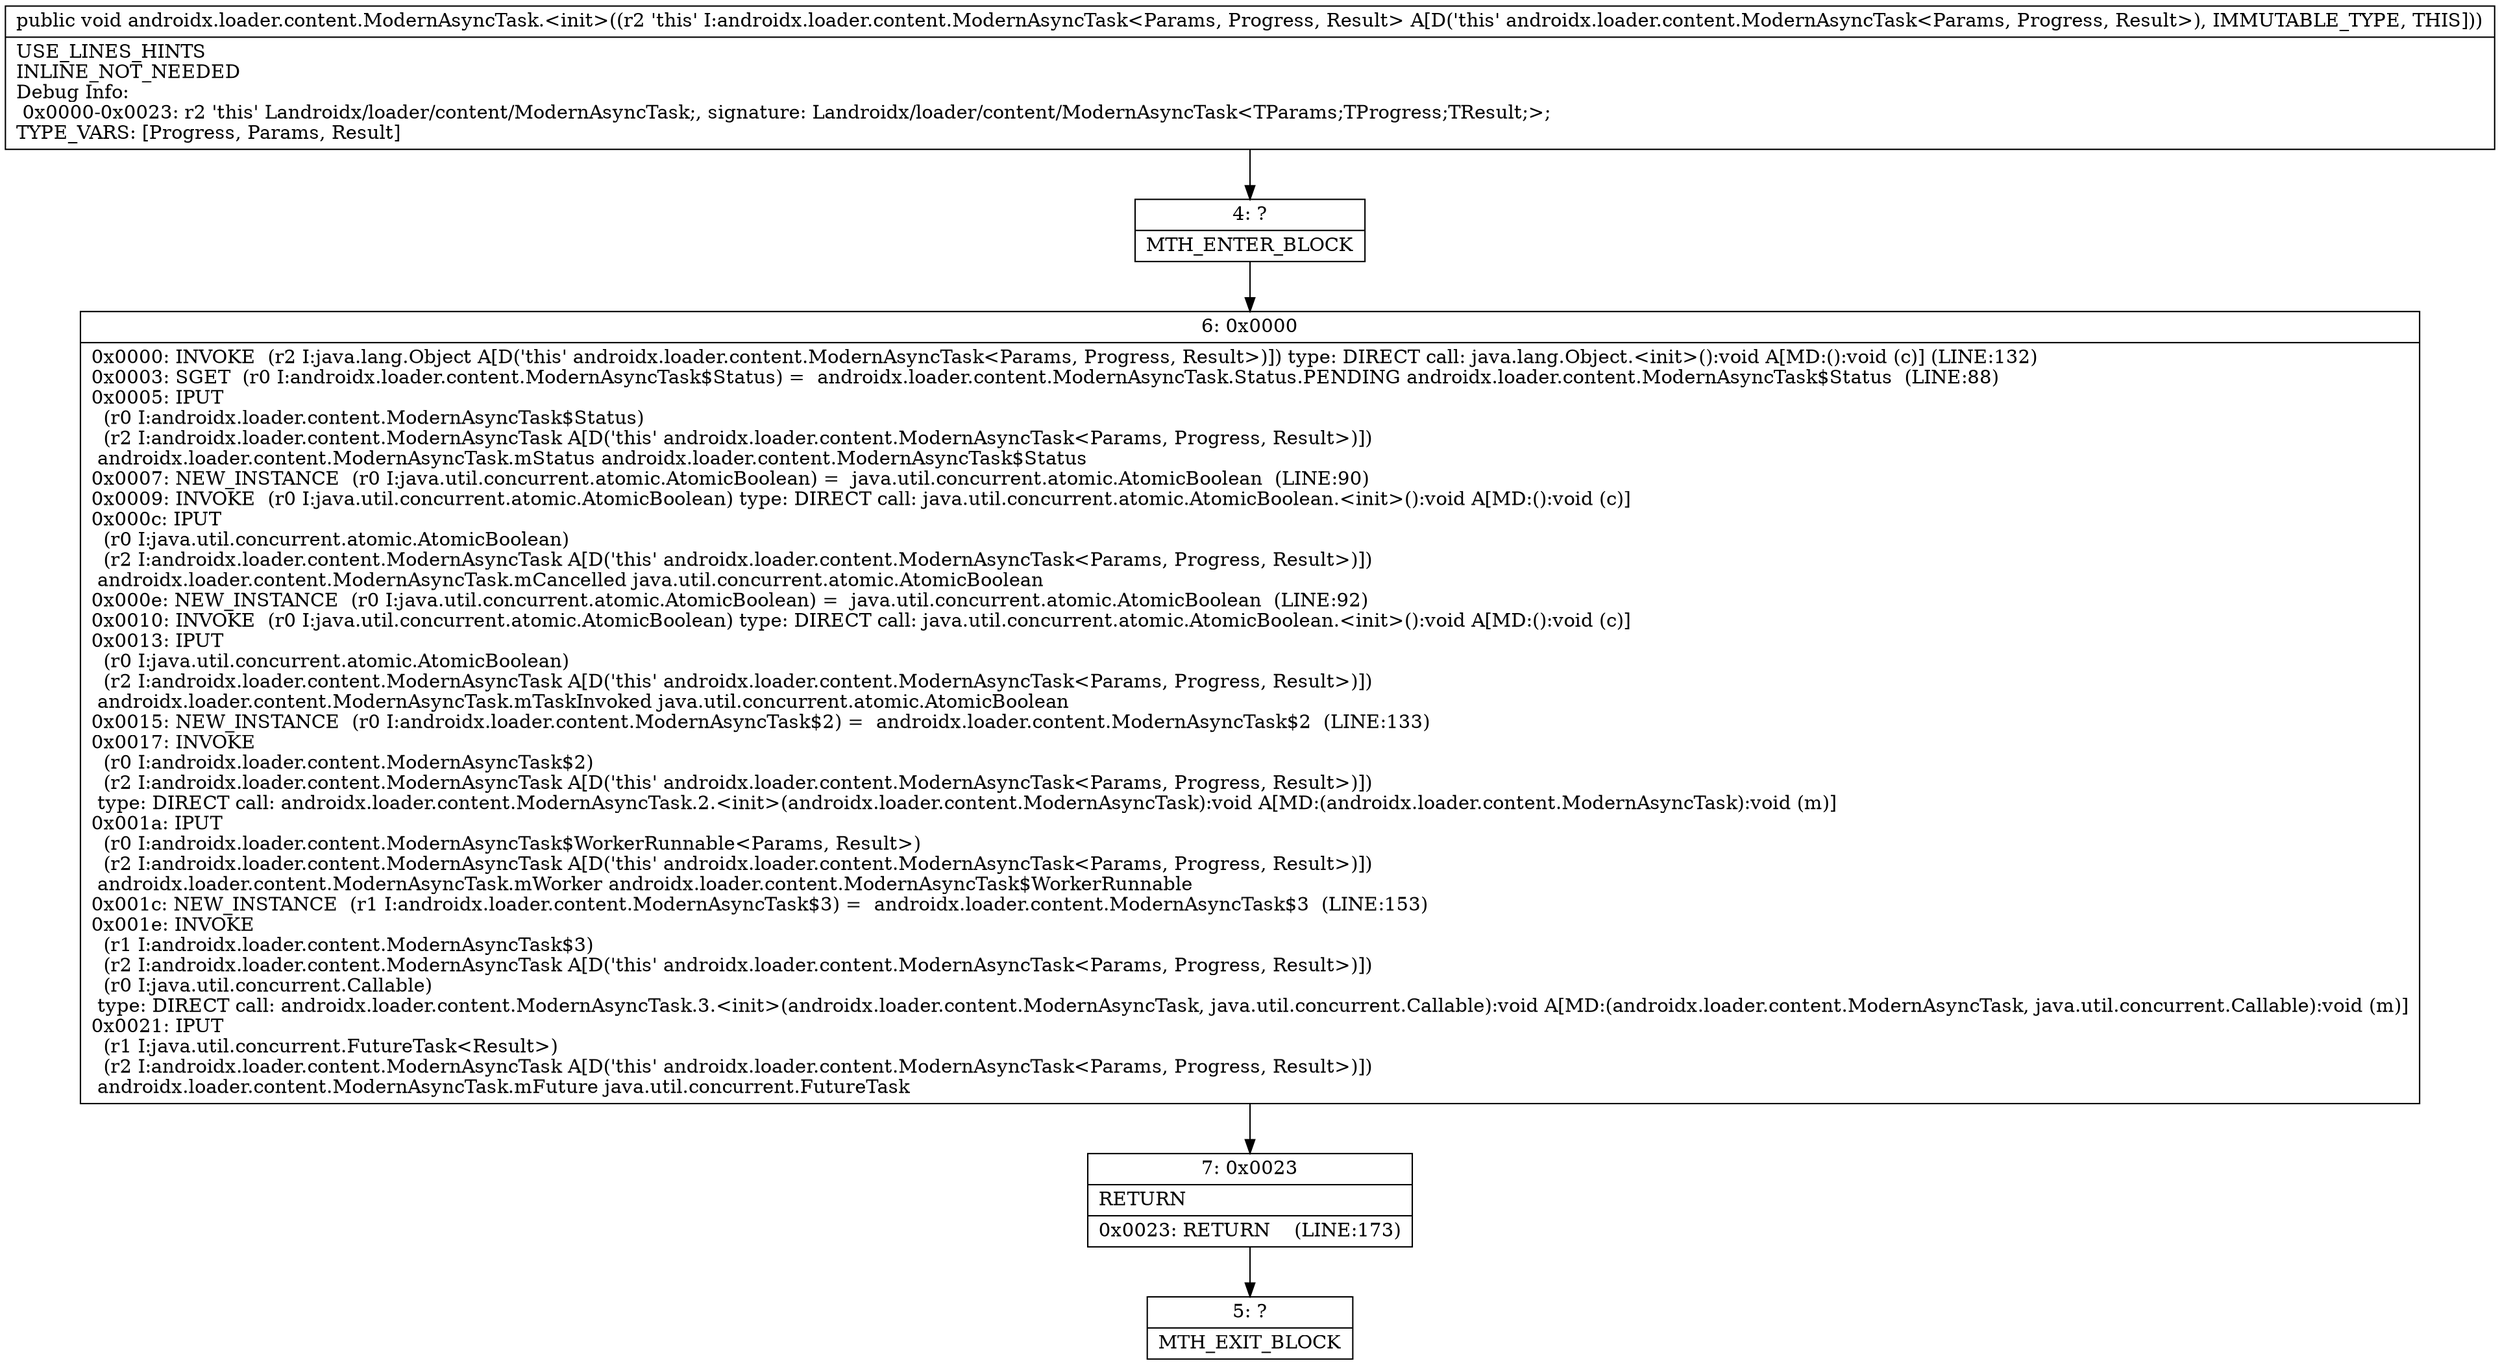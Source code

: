 digraph "CFG forandroidx.loader.content.ModernAsyncTask.\<init\>()V" {
Node_4 [shape=record,label="{4\:\ ?|MTH_ENTER_BLOCK\l}"];
Node_6 [shape=record,label="{6\:\ 0x0000|0x0000: INVOKE  (r2 I:java.lang.Object A[D('this' androidx.loader.content.ModernAsyncTask\<Params, Progress, Result\>)]) type: DIRECT call: java.lang.Object.\<init\>():void A[MD:():void (c)] (LINE:132)\l0x0003: SGET  (r0 I:androidx.loader.content.ModernAsyncTask$Status) =  androidx.loader.content.ModernAsyncTask.Status.PENDING androidx.loader.content.ModernAsyncTask$Status  (LINE:88)\l0x0005: IPUT  \l  (r0 I:androidx.loader.content.ModernAsyncTask$Status)\l  (r2 I:androidx.loader.content.ModernAsyncTask A[D('this' androidx.loader.content.ModernAsyncTask\<Params, Progress, Result\>)])\l androidx.loader.content.ModernAsyncTask.mStatus androidx.loader.content.ModernAsyncTask$Status \l0x0007: NEW_INSTANCE  (r0 I:java.util.concurrent.atomic.AtomicBoolean) =  java.util.concurrent.atomic.AtomicBoolean  (LINE:90)\l0x0009: INVOKE  (r0 I:java.util.concurrent.atomic.AtomicBoolean) type: DIRECT call: java.util.concurrent.atomic.AtomicBoolean.\<init\>():void A[MD:():void (c)]\l0x000c: IPUT  \l  (r0 I:java.util.concurrent.atomic.AtomicBoolean)\l  (r2 I:androidx.loader.content.ModernAsyncTask A[D('this' androidx.loader.content.ModernAsyncTask\<Params, Progress, Result\>)])\l androidx.loader.content.ModernAsyncTask.mCancelled java.util.concurrent.atomic.AtomicBoolean \l0x000e: NEW_INSTANCE  (r0 I:java.util.concurrent.atomic.AtomicBoolean) =  java.util.concurrent.atomic.AtomicBoolean  (LINE:92)\l0x0010: INVOKE  (r0 I:java.util.concurrent.atomic.AtomicBoolean) type: DIRECT call: java.util.concurrent.atomic.AtomicBoolean.\<init\>():void A[MD:():void (c)]\l0x0013: IPUT  \l  (r0 I:java.util.concurrent.atomic.AtomicBoolean)\l  (r2 I:androidx.loader.content.ModernAsyncTask A[D('this' androidx.loader.content.ModernAsyncTask\<Params, Progress, Result\>)])\l androidx.loader.content.ModernAsyncTask.mTaskInvoked java.util.concurrent.atomic.AtomicBoolean \l0x0015: NEW_INSTANCE  (r0 I:androidx.loader.content.ModernAsyncTask$2) =  androidx.loader.content.ModernAsyncTask$2  (LINE:133)\l0x0017: INVOKE  \l  (r0 I:androidx.loader.content.ModernAsyncTask$2)\l  (r2 I:androidx.loader.content.ModernAsyncTask A[D('this' androidx.loader.content.ModernAsyncTask\<Params, Progress, Result\>)])\l type: DIRECT call: androidx.loader.content.ModernAsyncTask.2.\<init\>(androidx.loader.content.ModernAsyncTask):void A[MD:(androidx.loader.content.ModernAsyncTask):void (m)]\l0x001a: IPUT  \l  (r0 I:androidx.loader.content.ModernAsyncTask$WorkerRunnable\<Params, Result\>)\l  (r2 I:androidx.loader.content.ModernAsyncTask A[D('this' androidx.loader.content.ModernAsyncTask\<Params, Progress, Result\>)])\l androidx.loader.content.ModernAsyncTask.mWorker androidx.loader.content.ModernAsyncTask$WorkerRunnable \l0x001c: NEW_INSTANCE  (r1 I:androidx.loader.content.ModernAsyncTask$3) =  androidx.loader.content.ModernAsyncTask$3  (LINE:153)\l0x001e: INVOKE  \l  (r1 I:androidx.loader.content.ModernAsyncTask$3)\l  (r2 I:androidx.loader.content.ModernAsyncTask A[D('this' androidx.loader.content.ModernAsyncTask\<Params, Progress, Result\>)])\l  (r0 I:java.util.concurrent.Callable)\l type: DIRECT call: androidx.loader.content.ModernAsyncTask.3.\<init\>(androidx.loader.content.ModernAsyncTask, java.util.concurrent.Callable):void A[MD:(androidx.loader.content.ModernAsyncTask, java.util.concurrent.Callable):void (m)]\l0x0021: IPUT  \l  (r1 I:java.util.concurrent.FutureTask\<Result\>)\l  (r2 I:androidx.loader.content.ModernAsyncTask A[D('this' androidx.loader.content.ModernAsyncTask\<Params, Progress, Result\>)])\l androidx.loader.content.ModernAsyncTask.mFuture java.util.concurrent.FutureTask \l}"];
Node_7 [shape=record,label="{7\:\ 0x0023|RETURN\l|0x0023: RETURN    (LINE:173)\l}"];
Node_5 [shape=record,label="{5\:\ ?|MTH_EXIT_BLOCK\l}"];
MethodNode[shape=record,label="{public void androidx.loader.content.ModernAsyncTask.\<init\>((r2 'this' I:androidx.loader.content.ModernAsyncTask\<Params, Progress, Result\> A[D('this' androidx.loader.content.ModernAsyncTask\<Params, Progress, Result\>), IMMUTABLE_TYPE, THIS]))  | USE_LINES_HINTS\lINLINE_NOT_NEEDED\lDebug Info:\l  0x0000\-0x0023: r2 'this' Landroidx\/loader\/content\/ModernAsyncTask;, signature: Landroidx\/loader\/content\/ModernAsyncTask\<TParams;TProgress;TResult;\>;\lTYPE_VARS: [Progress, Params, Result]\l}"];
MethodNode -> Node_4;Node_4 -> Node_6;
Node_6 -> Node_7;
Node_7 -> Node_5;
}

